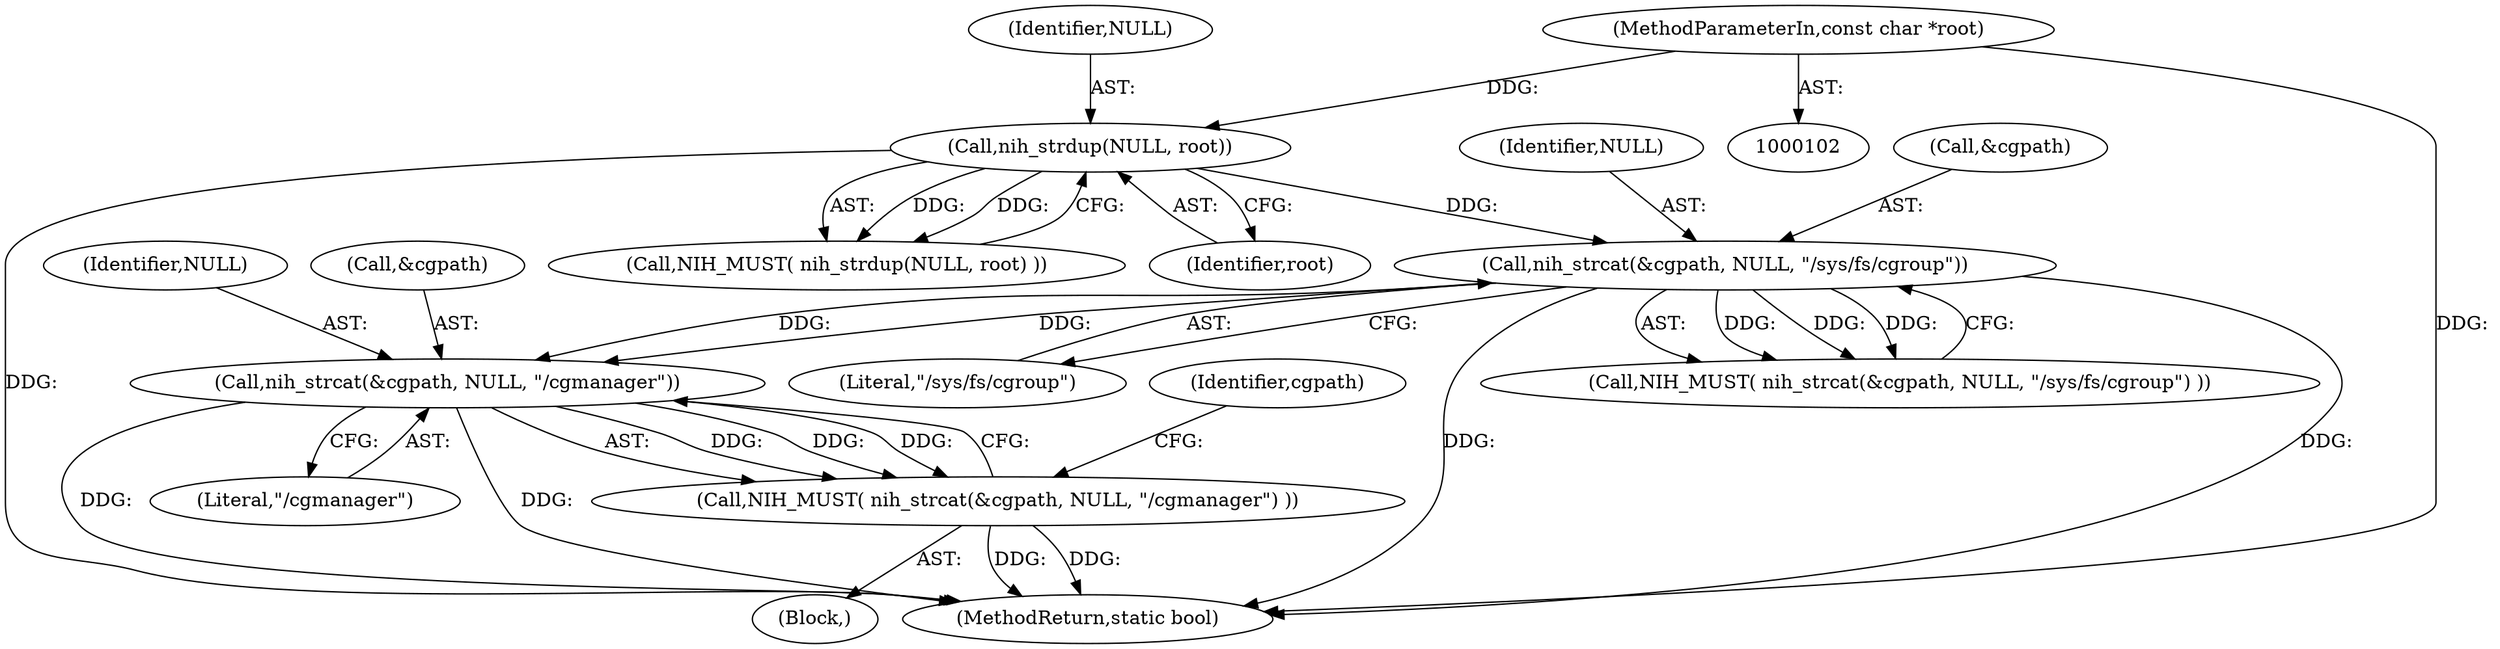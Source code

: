 digraph "0_lxc_592fd47a6245508b79fe6ac819fe6d3b2c1289be_0@API" {
"1000146" [label="(Call,nih_strcat(&cgpath, NULL, \"/cgmanager\"))"];
"1000117" [label="(Call,nih_strcat(&cgpath, NULL, \"/sys/fs/cgroup\"))"];
"1000113" [label="(Call,nih_strdup(NULL, root))"];
"1000103" [label="(MethodParameterIn,const char *root)"];
"1000145" [label="(Call,NIH_MUST( nih_strcat(&cgpath, NULL, \"/cgmanager\") ))"];
"1000154" [label="(Identifier,cgpath)"];
"1000179" [label="(MethodReturn,static bool)"];
"1000121" [label="(Literal,\"/sys/fs/cgroup\")"];
"1000114" [label="(Identifier,NULL)"];
"1000105" [label="(Block,)"];
"1000113" [label="(Call,nih_strdup(NULL, root))"];
"1000120" [label="(Identifier,NULL)"];
"1000118" [label="(Call,&cgpath)"];
"1000150" [label="(Literal,\"/cgmanager\")"];
"1000116" [label="(Call,NIH_MUST( nih_strcat(&cgpath, NULL, \"/sys/fs/cgroup\") ))"];
"1000147" [label="(Call,&cgpath)"];
"1000103" [label="(MethodParameterIn,const char *root)"];
"1000112" [label="(Call,NIH_MUST( nih_strdup(NULL, root) ))"];
"1000117" [label="(Call,nih_strcat(&cgpath, NULL, \"/sys/fs/cgroup\"))"];
"1000149" [label="(Identifier,NULL)"];
"1000115" [label="(Identifier,root)"];
"1000145" [label="(Call,NIH_MUST( nih_strcat(&cgpath, NULL, \"/cgmanager\") ))"];
"1000146" [label="(Call,nih_strcat(&cgpath, NULL, \"/cgmanager\"))"];
"1000146" -> "1000145"  [label="AST: "];
"1000146" -> "1000150"  [label="CFG: "];
"1000147" -> "1000146"  [label="AST: "];
"1000149" -> "1000146"  [label="AST: "];
"1000150" -> "1000146"  [label="AST: "];
"1000145" -> "1000146"  [label="CFG: "];
"1000146" -> "1000179"  [label="DDG: "];
"1000146" -> "1000179"  [label="DDG: "];
"1000146" -> "1000145"  [label="DDG: "];
"1000146" -> "1000145"  [label="DDG: "];
"1000146" -> "1000145"  [label="DDG: "];
"1000117" -> "1000146"  [label="DDG: "];
"1000117" -> "1000146"  [label="DDG: "];
"1000117" -> "1000116"  [label="AST: "];
"1000117" -> "1000121"  [label="CFG: "];
"1000118" -> "1000117"  [label="AST: "];
"1000120" -> "1000117"  [label="AST: "];
"1000121" -> "1000117"  [label="AST: "];
"1000116" -> "1000117"  [label="CFG: "];
"1000117" -> "1000179"  [label="DDG: "];
"1000117" -> "1000179"  [label="DDG: "];
"1000117" -> "1000116"  [label="DDG: "];
"1000117" -> "1000116"  [label="DDG: "];
"1000117" -> "1000116"  [label="DDG: "];
"1000113" -> "1000117"  [label="DDG: "];
"1000113" -> "1000112"  [label="AST: "];
"1000113" -> "1000115"  [label="CFG: "];
"1000114" -> "1000113"  [label="AST: "];
"1000115" -> "1000113"  [label="AST: "];
"1000112" -> "1000113"  [label="CFG: "];
"1000113" -> "1000179"  [label="DDG: "];
"1000113" -> "1000112"  [label="DDG: "];
"1000113" -> "1000112"  [label="DDG: "];
"1000103" -> "1000113"  [label="DDG: "];
"1000103" -> "1000102"  [label="AST: "];
"1000103" -> "1000179"  [label="DDG: "];
"1000145" -> "1000105"  [label="AST: "];
"1000154" -> "1000145"  [label="CFG: "];
"1000145" -> "1000179"  [label="DDG: "];
"1000145" -> "1000179"  [label="DDG: "];
}

